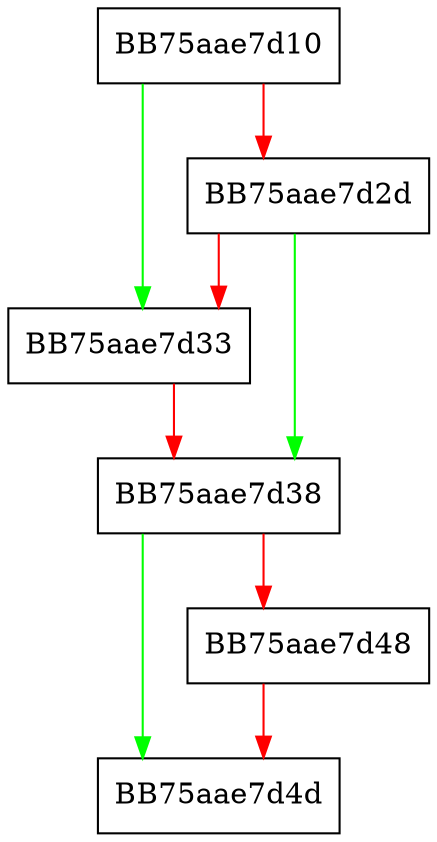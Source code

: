 digraph setChildIndex {
  node [shape="box"];
  graph [splines=ortho];
  BB75aae7d10 -> BB75aae7d33 [color="green"];
  BB75aae7d10 -> BB75aae7d2d [color="red"];
  BB75aae7d2d -> BB75aae7d38 [color="green"];
  BB75aae7d2d -> BB75aae7d33 [color="red"];
  BB75aae7d33 -> BB75aae7d38 [color="red"];
  BB75aae7d38 -> BB75aae7d4d [color="green"];
  BB75aae7d38 -> BB75aae7d48 [color="red"];
  BB75aae7d48 -> BB75aae7d4d [color="red"];
}